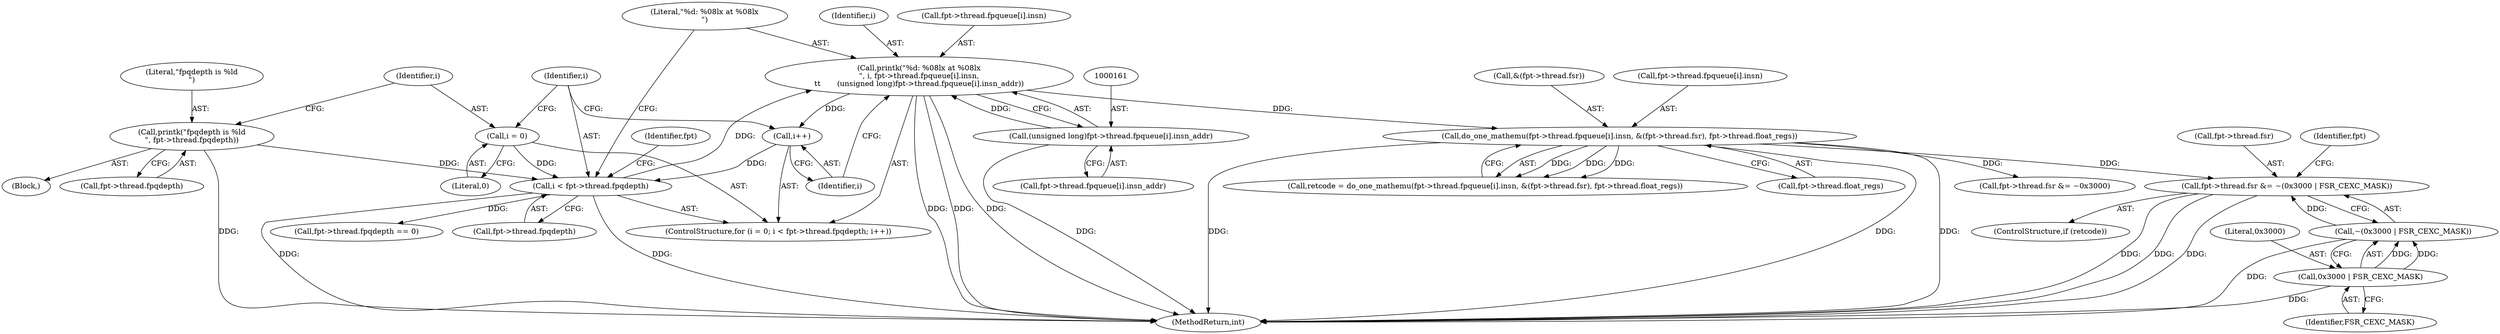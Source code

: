 digraph "0_linux_a8b0ca17b80e92faab46ee7179ba9e99ccb61233_41@API" {
"1000270" [label="(Call,fpt->thread.fsr &= ~(0x3000 | FSR_CEXC_MASK))"];
"1000243" [label="(Call,do_one_mathemu(fpt->thread.fpqueue[i].insn, &(fpt->thread.fsr), fpt->thread.float_regs))"];
"1000148" [label="(Call,printk(\"%d: %08lx at %08lx\n\", i, fpt->thread.fpqueue[i].insn,\n\t\t       (unsigned long)fpt->thread.fpqueue[i].insn_addr))"];
"1000139" [label="(Call,i < fpt->thread.fpqdepth)"];
"1000146" [label="(Call,i++)"];
"1000136" [label="(Call,i = 0)"];
"1000128" [label="(Call,printk(\"fpqdepth is %ld\n\", fpt->thread.fpqdepth))"];
"1000160" [label="(Call,(unsigned long)fpt->thread.fpqueue[i].insn_addr)"];
"1000276" [label="(Call,~(0x3000 | FSR_CEXC_MASK))"];
"1000277" [label="(Call,0x3000 | FSR_CEXC_MASK)"];
"1000160" [label="(Call,(unsigned long)fpt->thread.fpqueue[i].insn_addr)"];
"1000268" [label="(ControlStructure,if (retcode))"];
"1000135" [label="(ControlStructure,for (i = 0; i < fpt->thread.fpqdepth; i++))"];
"1000138" [label="(Literal,0)"];
"1000150" [label="(Identifier,i)"];
"1000129" [label="(Literal,\"fpqdepth is %ld\n\")"];
"1000128" [label="(Call,printk(\"fpqdepth is %ld\n\", fpt->thread.fpqdepth))"];
"1000146" [label="(Call,i++)"];
"1000243" [label="(Call,do_one_mathemu(fpt->thread.fpqueue[i].insn, &(fpt->thread.fsr), fpt->thread.float_regs))"];
"1000111" [label="(Block,)"];
"1000175" [label="(Identifier,fpt)"];
"1000162" [label="(Call,fpt->thread.fpqueue[i].insn_addr)"];
"1000279" [label="(Identifier,FSR_CEXC_MASK)"];
"1000130" [label="(Call,fpt->thread.fpqdepth)"];
"1000271" [label="(Call,fpt->thread.fsr)"];
"1000277" [label="(Call,0x3000 | FSR_CEXC_MASK)"];
"1000297" [label="(MethodReturn,int)"];
"1000148" [label="(Call,printk(\"%d: %08lx at %08lx\n\", i, fpt->thread.fpqueue[i].insn,\n\t\t       (unsigned long)fpt->thread.fpqueue[i].insn_addr))"];
"1000136" [label="(Call,i = 0)"];
"1000291" [label="(Identifier,fpt)"];
"1000140" [label="(Identifier,i)"];
"1000281" [label="(Call,fpt->thread.fsr &= ~0x3000)"];
"1000149" [label="(Literal,\"%d: %08lx at %08lx\n\")"];
"1000270" [label="(Call,fpt->thread.fsr &= ~(0x3000 | FSR_CEXC_MASK))"];
"1000278" [label="(Literal,0x3000)"];
"1000172" [label="(Call,fpt->thread.fpqdepth == 0)"];
"1000141" [label="(Call,fpt->thread.fpqdepth)"];
"1000241" [label="(Call,retcode = do_one_mathemu(fpt->thread.fpqueue[i].insn, &(fpt->thread.fsr), fpt->thread.float_regs))"];
"1000151" [label="(Call,fpt->thread.fpqueue[i].insn)"];
"1000147" [label="(Identifier,i)"];
"1000259" [label="(Call,fpt->thread.float_regs)"];
"1000253" [label="(Call,&(fpt->thread.fsr))"];
"1000139" [label="(Call,i < fpt->thread.fpqdepth)"];
"1000244" [label="(Call,fpt->thread.fpqueue[i].insn)"];
"1000276" [label="(Call,~(0x3000 | FSR_CEXC_MASK))"];
"1000137" [label="(Identifier,i)"];
"1000270" -> "1000268"  [label="AST: "];
"1000270" -> "1000276"  [label="CFG: "];
"1000271" -> "1000270"  [label="AST: "];
"1000276" -> "1000270"  [label="AST: "];
"1000291" -> "1000270"  [label="CFG: "];
"1000270" -> "1000297"  [label="DDG: "];
"1000270" -> "1000297"  [label="DDG: "];
"1000270" -> "1000297"  [label="DDG: "];
"1000243" -> "1000270"  [label="DDG: "];
"1000276" -> "1000270"  [label="DDG: "];
"1000243" -> "1000241"  [label="AST: "];
"1000243" -> "1000259"  [label="CFG: "];
"1000244" -> "1000243"  [label="AST: "];
"1000253" -> "1000243"  [label="AST: "];
"1000259" -> "1000243"  [label="AST: "];
"1000241" -> "1000243"  [label="CFG: "];
"1000243" -> "1000297"  [label="DDG: "];
"1000243" -> "1000297"  [label="DDG: "];
"1000243" -> "1000297"  [label="DDG: "];
"1000243" -> "1000241"  [label="DDG: "];
"1000243" -> "1000241"  [label="DDG: "];
"1000243" -> "1000241"  [label="DDG: "];
"1000148" -> "1000243"  [label="DDG: "];
"1000243" -> "1000281"  [label="DDG: "];
"1000148" -> "1000135"  [label="AST: "];
"1000148" -> "1000160"  [label="CFG: "];
"1000149" -> "1000148"  [label="AST: "];
"1000150" -> "1000148"  [label="AST: "];
"1000151" -> "1000148"  [label="AST: "];
"1000160" -> "1000148"  [label="AST: "];
"1000147" -> "1000148"  [label="CFG: "];
"1000148" -> "1000297"  [label="DDG: "];
"1000148" -> "1000297"  [label="DDG: "];
"1000148" -> "1000297"  [label="DDG: "];
"1000148" -> "1000146"  [label="DDG: "];
"1000139" -> "1000148"  [label="DDG: "];
"1000160" -> "1000148"  [label="DDG: "];
"1000139" -> "1000135"  [label="AST: "];
"1000139" -> "1000141"  [label="CFG: "];
"1000140" -> "1000139"  [label="AST: "];
"1000141" -> "1000139"  [label="AST: "];
"1000149" -> "1000139"  [label="CFG: "];
"1000175" -> "1000139"  [label="CFG: "];
"1000139" -> "1000297"  [label="DDG: "];
"1000139" -> "1000297"  [label="DDG: "];
"1000146" -> "1000139"  [label="DDG: "];
"1000136" -> "1000139"  [label="DDG: "];
"1000128" -> "1000139"  [label="DDG: "];
"1000139" -> "1000172"  [label="DDG: "];
"1000146" -> "1000135"  [label="AST: "];
"1000146" -> "1000147"  [label="CFG: "];
"1000147" -> "1000146"  [label="AST: "];
"1000140" -> "1000146"  [label="CFG: "];
"1000136" -> "1000135"  [label="AST: "];
"1000136" -> "1000138"  [label="CFG: "];
"1000137" -> "1000136"  [label="AST: "];
"1000138" -> "1000136"  [label="AST: "];
"1000140" -> "1000136"  [label="CFG: "];
"1000128" -> "1000111"  [label="AST: "];
"1000128" -> "1000130"  [label="CFG: "];
"1000129" -> "1000128"  [label="AST: "];
"1000130" -> "1000128"  [label="AST: "];
"1000137" -> "1000128"  [label="CFG: "];
"1000128" -> "1000297"  [label="DDG: "];
"1000160" -> "1000162"  [label="CFG: "];
"1000161" -> "1000160"  [label="AST: "];
"1000162" -> "1000160"  [label="AST: "];
"1000160" -> "1000297"  [label="DDG: "];
"1000276" -> "1000277"  [label="CFG: "];
"1000277" -> "1000276"  [label="AST: "];
"1000276" -> "1000297"  [label="DDG: "];
"1000277" -> "1000276"  [label="DDG: "];
"1000277" -> "1000276"  [label="DDG: "];
"1000277" -> "1000279"  [label="CFG: "];
"1000278" -> "1000277"  [label="AST: "];
"1000279" -> "1000277"  [label="AST: "];
"1000277" -> "1000297"  [label="DDG: "];
}
